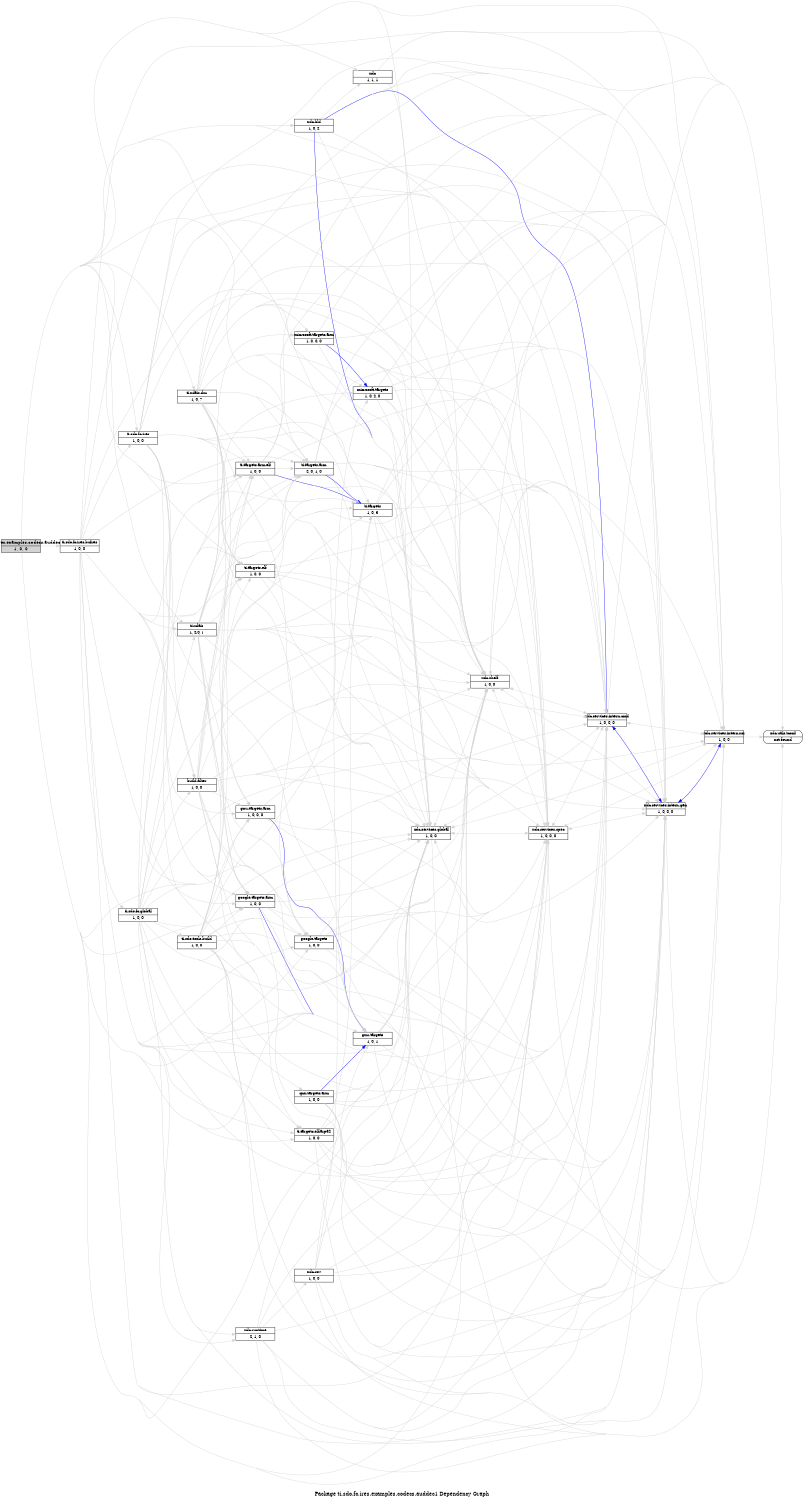 digraph dependencies {
    label="\nPackage ti.sdo.fc.ires.examples.codecs.auddec1 Dependency Graph";
    size="7.5,10";
    rankdir=LR;
    ranksep=".75";
    concentrate="true";
    node [fixedsize=true, width=1.5, style=filled, color=black];
    node [font=Helvetica, fontsize=12, fillcolor=lightgrey];
    ti_sdo_fc_ires_examples_codecs_auddec1 [shape=record,label="ti.sdo.fc.ires.examples.codecs.auddec1|1, 0, 0", URL="package.rel.xml"];
    node [fontsize=10, fillcolor=white];

    edge [style=solid, color=blue]

    edge [style=solid, color=lightgrey]
    xdc [shape=record,label="xdc|1, 1, 1", URL="../../../../../../../../../../../../../../rtree/install/trees/products/xdcprod/xdcprod-p43/product/Linux/xdctools_3_23_01_43/packages/xdc/package/package.rel.svg"];
    ti_sdo_fc_ires_examples_codecs_auddec1 -> xdc;
    xdc_services_global [shape=record,label="xdc.services.global|1, 0, 0", URL="../../../../../../../../../../../../../../rtree/install/trees/products/xdcprod/xdcprod-p43/product/Linux/xdctools_3_23_01_43/packages/xdc/services/global/package/package.rel.svg"];
    ti_sdo_fc_ires_examples_codecs_auddec1 -> xdc_services_global;
    xdc_bld [shape=record,label="xdc.bld|1, 0, 2", URL="../../../../../../../../../../../../../../rtree/install/trees/products/xdcprod/xdcprod-p43/product/Linux/xdctools_3_23_01_43/packages/xdc/bld/package/package.rel.svg"];
    ti_sdo_fc_ires_examples_codecs_auddec1 -> xdc_bld;
    ti_targets [shape=record,label="ti.targets|1, 0, 3", URL="../../../../../../../../../../../../../../rtree/install/trees/products/xdcprod/xdcprod-p43/product/Linux/xdctools_3_23_01_43/packages/ti/targets/package/package.rel.svg"];
    ti_sdo_fc_ires_examples_codecs_auddec1 -> ti_targets;
    ti_targets_elf [shape=record,label="ti.targets.elf|1, 0, 0", URL="../../../../../../../../../../../../../../rtree/install/trees/products/xdcprod/xdcprod-p43/product/Linux/xdctools_3_23_01_43/packages/ti/targets/elf/package/package.rel.svg"];
    ti_sdo_fc_ires_examples_codecs_auddec1 -> ti_targets_elf;
    ti_targets_elf_arp32 [shape=record,label="ti.targets.elf.arp32|1, 0, 0", URL="../../../../../../../../../../../../../../rtree/install/trees/products/xdcprod/xdcprod-p43/product/Linux/xdctools_3_23_01_43/packages/ti/targets/elf/arp32/package/package.rel.svg"];
    ti_sdo_fc_ires_examples_codecs_auddec1 -> ti_targets_elf_arp32;
    gnu_targets [shape=record,label="gnu.targets|1, 0, 1", URL="../../../../../../../../../../../../../../rtree/install/trees/products/xdcprod/xdcprod-p43/product/Linux/xdctools_3_23_01_43/packages/gnu/targets/package/package.rel.svg"];
    ti_sdo_fc_ires_examples_codecs_auddec1 -> gnu_targets;
    gnu_targets_arm [shape=record,label="gnu.targets.arm|1, 0, 0, 0", URL="../../../../../../../../../../../../../../rtree/install/trees/products/xdcprod/xdcprod-p43/product/Linux/xdctools_3_23_01_43/packages/gnu/targets/arm/package/package.rel.svg"];
    ti_sdo_fc_ires_examples_codecs_auddec1 -> gnu_targets_arm;
    google_targets [shape=record,label="google.targets|1, 0, 0", URL="../../../../../../../../../../../../../../rtree/install/trees/products/xdcprod/xdcprod-p43/product/Linux/xdctools_3_23_01_43/packages/google/targets/package/package.rel.svg"];
    ti_sdo_fc_ires_examples_codecs_auddec1 -> google_targets;
    google_targets_arm [shape=record,label="google.targets.arm|1, 0, 0", URL="../../../../../../../../../../../../../../rtree/install/trees/products/xdcprod/xdcprod-p43/product/Linux/xdctools_3_23_01_43/packages/google/targets/arm/package/package.rel.svg"];
    ti_sdo_fc_ires_examples_codecs_auddec1 -> google_targets_arm;
    ti_targets_arm [shape=record,label="ti.targets.arm|2, 0, 1, 0", URL="../../../../../../../../../../../../../../rtree/install/trees/products/xdcprod/xdcprod-p43/product/Linux/xdctools_3_23_01_43/packages/ti/targets/arm/package/package.rel.svg"];
    ti_sdo_fc_ires_examples_codecs_auddec1 -> ti_targets_arm;
    ti_targets_arm_elf [shape=record,label="ti.targets.arm.elf|1, 0, 0", URL="../../../../../../../../../../../../../../rtree/install/trees/products/xdcprod/xdcprod-p43/product/Linux/xdctools_3_23_01_43/packages/ti/targets/arm/elf/package/package.rel.svg"];
    ti_sdo_fc_ires_examples_codecs_auddec1 -> ti_targets_arm_elf;
    xdc_shelf [shape=record,label="xdc.shelf|1, 0, 0", URL="../../../../../../../../../../../../../../rtree/install/trees/products/xdcprod/xdcprod-p43/product/Linux/xdctools_3_23_01_43/packages/xdc/shelf/package/package.rel.svg"];
    ti_sdo_fc_ires_examples_codecs_auddec1 -> xdc_shelf;
    xdc_services_spec [shape=record,label="xdc.services.spec|1, 0, 0, 0", URL="../../../../../../../../../../../../../../rtree/install/trees/products/xdcprod/xdcprod-p43/product/Linux/xdctools_3_23_01_43/packages/xdc/services/spec/package/package.rel.svg"];
    ti_sdo_fc_ires_examples_codecs_auddec1 -> xdc_services_spec;
    xdc_services_intern_xsr [shape=record,label="xdc.services.intern.xsr|1, 0, 0", URL="../../../../../../../../../../../../../../rtree/install/trees/products/xdcprod/xdcprod-p43/product/Linux/xdctools_3_23_01_43/packages/xdc/services/intern/xsr/package/package.rel.svg"];
    ti_sdo_fc_ires_examples_codecs_auddec1 -> xdc_services_intern_xsr;
    xdc_services_intern_gen [shape=record,label="xdc.services.intern.gen|1, 0, 0, 0", URL="../../../../../../../../../../../../../../rtree/install/trees/products/xdcprod/xdcprod-p43/product/Linux/xdctools_3_23_01_43/packages/xdc/services/intern/gen/package/package.rel.svg"];
    ti_sdo_fc_ires_examples_codecs_auddec1 -> xdc_services_intern_gen;
    xdc_services_intern_cmd [shape=record,label="xdc.services.intern.cmd|1, 0, 0, 0", URL="../../../../../../../../../../../../../../rtree/install/trees/products/xdcprod/xdcprod-p43/product/Linux/xdctools_3_23_01_43/packages/xdc/services/intern/cmd/package/package.rel.svg"];
    ti_sdo_fc_ires_examples_codecs_auddec1 -> xdc_services_intern_cmd;
    ti_xdais_dm [shape=record,label="ti.xdais.dm|1, 0, 7", URL="../../../../../../../../../../../../../../wtree/library/trees/dais/dais-v03/exports/xdais_7_22_00_03/packages/ti/xdais/dm/package/package.rel.svg"];
    ti_sdo_fc_ires_examples_codecs_auddec1 -> ti_xdais_dm;
    ti_xdais [shape=record,label="ti.xdais|1, 2.0, 1", URL="../../../../../../../../../../../../../../wtree/library/trees/dais/dais-v03/exports/xdais_7_22_00_03/packages/ti/xdais/package/package.rel.svg"];
    ti_sdo_fc_ires_examples_codecs_auddec1 -> ti_xdais;
    ti_sdo_fc_ires_bufres [shape=record,label="ti.sdo.fc.ires.bufres|1, 0, 0", URL="../../../../bufres/package/package.rel.svg"];
    ti_sdo_fc_ires_examples_codecs_auddec1 -> ti_sdo_fc_ires_bufres;
    ti_sdo_fc_ires [shape=record,label="ti.sdo.fc.ires|1, 0, 0", URL="../../../../package/package.rel.svg"];
    ti_sdo_fc_ires_examples_codecs_auddec1 -> ti_sdo_fc_ires;

    edge [style=solid, color=blue]

    edge [style=solid, color=lightgrey]
    ti_sdo_fc_ires -> xdc_services_global;
    ti_sdo_fc_ires -> ti_targets;
    ti_sdo_fc_ires -> ti_targets_elf;
    ti_sdo_fc_ires -> ti_targets_elf_arp32;
    ti_sdo_fc_ires -> gnu_targets;
    ti_sdo_fc_ires -> gnu_targets_arm;
    ti_sdo_fc_ires -> google_targets;
    ti_sdo_fc_ires -> google_targets_arm;
    ti_sdo_fc_ires -> ti_targets_arm;
    ti_sdo_fc_ires -> ti_targets_arm_elf;
    build_filter [shape=record,label="build.filter|1, 0, 0", URL="../../../../../../../../build/filter/package/package.rel.svg"];
    ti_sdo_fc_ires -> build_filter;
    ti_sdo_fc_ires -> xdc_shelf;
    ti_sdo_fc_ires -> xdc_services_spec;
    ti_sdo_fc_ires -> xdc_services_intern_xsr;
    ti_sdo_fc_ires -> xdc_services_intern_gen;
    ti_sdo_fc_ires -> xdc_services_intern_cmd;

    edge [style=solid, color=blue]

    edge [style=solid, color=lightgrey]
    build_filter -> xdc_services_global;
    build_filter -> ti_targets;
    build_filter -> ti_targets_elf;
    build_filter -> ti_targets_elf_arp32;
    build_filter -> gnu_targets;
    build_filter -> gnu_targets_arm;
    build_filter -> google_targets;
    build_filter -> google_targets_arm;
    build_filter -> ti_targets_arm;
    build_filter -> ti_targets_arm_elf;
    build_filter -> xdc_shelf;
    build_filter -> xdc_services_spec;
    build_filter -> xdc_services_intern_xsr;
    build_filter -> xdc_services_intern_gen;
    build_filter -> xdc_services_intern_cmd;

    edge [style=solid, color=blue]

    edge [style=solid, color=lightgrey]
    ti_sdo_fc_ires_bufres -> xdc_services_global;
    ti_sdo_fc_ires_bufres -> ti_targets;
    ti_sdo_fc_ires_bufres -> ti_targets_elf;
    ti_sdo_fc_ires_bufres -> ti_targets_elf_arp32;
    ti_sdo_fc_ires_bufres -> gnu_targets;
    ti_sdo_fc_ires_bufres -> gnu_targets_arm;
    ti_sdo_fc_ires_bufres -> google_targets;
    ti_sdo_fc_ires_bufres -> google_targets_arm;
    ti_sdo_fc_ires_bufres -> ti_targets_arm;
    ti_sdo_fc_ires_bufres -> ti_targets_arm_elf;
    ti_sdo_fc_ires_bufres -> build_filter;
    ti_sdo_fc_ires_bufres -> xdc_shelf;
    ti_sdo_fc_ires_bufres -> xdc_services_spec;
    ti_sdo_fc_ires_bufres -> xdc_services_intern_xsr;
    ti_sdo_fc_ires_bufres -> xdc_services_intern_gen;
    ti_sdo_fc_ires_bufres -> xdc_services_intern_cmd;
    xdc_runtime [shape=record,label="xdc.runtime|2, 1, 0", URL="../../../../../../../../../../../../../../rtree/install/trees/products/xdcprod/xdcprod-p43/product/Linux/xdctools_3_23_01_43/packages/xdc/runtime/package/package.rel.svg"];
    ti_sdo_fc_ires_bufres -> xdc_runtime;
    ti_sdo_fc_global [shape=record,label="ti.sdo.fc.global|1, 0, 0", URL="../../../../../global/package/package.rel.svg"];
    ti_sdo_fc_ires_bufres -> ti_sdo_fc_global;
    ti_sdo_fc_ires_bufres -> ti_sdo_fc_ires;
    ti_sdo_fc_ires_bufres -> ti_xdais;

    edge [style=solid, color=blue]

    edge [style=solid, color=lightgrey]
    ti_sdo_fc_global -> xdc_services_global;
    ti_sdo_fc_global -> ti_targets;
    ti_sdo_fc_global -> ti_targets_elf;
    ti_sdo_fc_global -> ti_targets_elf_arp32;
    ti_sdo_fc_global -> gnu_targets;
    ti_sdo_fc_global -> gnu_targets_arm;
    ti_sdo_fc_global -> google_targets;
    ti_sdo_fc_global -> google_targets_arm;
    ti_sdo_fc_global -> ti_targets_arm;
    ti_sdo_fc_global -> ti_targets_arm_elf;
    qnx_targets_arm [shape=record,label="qnx.targets.arm|1, 0, 0", URL="../../../../../../../../../../../../../../rtree/install/trees/products/xdcprod/xdcprod-p43/product/Linux/xdctools_3_23_01_43/packages/qnx/targets/arm/package/package.rel.svg"];
    ti_sdo_fc_global -> qnx_targets_arm;
    ti_sdo_fc_global -> build_filter;
    ti_sdo_tools_build [shape=record,label="ti.sdo.tools.build|1, 0, 0", URL="../../../../../../../../../../../osal/osal-e09/exports/osal_1_22_01_09/packages/ti/sdo/tools/build/package/package.rel.svg"];
    ti_sdo_fc_global -> ti_sdo_tools_build;
    ti_sdo_fc_global -> xdc_shelf;
    ti_sdo_fc_global -> xdc_services_spec;
    ti_sdo_fc_global -> xdc_services_intern_xsr;
    ti_sdo_fc_global -> xdc_services_intern_gen;
    ti_sdo_fc_global -> xdc_services_intern_cmd;
    ti_sdo_fc_global -> xdc_runtime;
    ti_sdo_fc_global -> ti_xdais;

    edge [style=solid, color=blue]

    edge [style=solid, color=lightgrey]
    ti_sdo_tools_build -> xdc_services_global;
    ti_sdo_tools_build -> ti_targets;
    ti_sdo_tools_build -> ti_targets_elf;
    ti_sdo_tools_build -> ti_targets_arm;
    ti_sdo_tools_build -> ti_targets_arm_elf;
    ti_sdo_tools_build -> gnu_targets;
    ti_sdo_tools_build -> gnu_targets_arm;
    ti_sdo_tools_build -> qnx_targets_arm;
    ti_sdo_tools_build -> google_targets;
    ti_sdo_tools_build -> google_targets_arm;
    ti_sdo_tools_build -> xdc_shelf;
    ti_sdo_tools_build -> xdc_services_spec;
    ti_sdo_tools_build -> xdc_services_intern_xsr;
    ti_sdo_tools_build -> xdc_services_intern_gen;
    ti_sdo_tools_build -> xdc_services_intern_cmd;

    edge [style=solid, color=blue]
    qnx_targets_arm -> gnu_targets;

    edge [style=solid, color=lightgrey]
    qnx_targets_arm -> xdc_services_global;
    qnx_targets_arm -> xdc_shelf;
    qnx_targets_arm -> xdc_services_intern_gen;
    qnx_targets_arm -> xdc_services_intern_xsr;
    qnx_targets_arm -> xdc_services_spec;
    qnx_targets_arm -> xdc_services_intern_cmd;

    edge [style=solid, color=blue]

    edge [style=solid, color=lightgrey]
    xdc_utils_tconf [shape=record,label="xdc.utils.tconf|not found"style=rounded, ];
    xdc_runtime -> xdc_utils_tconf;
    xdc_runtime -> xdc_services_global;
    xdc_rov [shape=record,label="xdc.rov|1, 0, 0", URL="../../../../../../../../../../../../../../rtree/install/trees/products/xdcprod/xdcprod-p43/product/Linux/xdctools_3_23_01_43/packages/xdc/rov/package/package.rel.svg"];
    xdc_runtime -> xdc_rov;
    xdc_runtime -> xdc_services_intern_gen;
    xdc_runtime -> xdc_services_spec;
    xdc_runtime -> xdc_services_intern_xsr;
    xdc_runtime -> xdc_shelf;
    xdc_runtime -> xdc_services_intern_cmd;

    edge [style=solid, color=blue]

    edge [style=solid, color=lightgrey]
    xdc_rov -> xdc_utils_tconf;
    xdc_rov -> xdc_services_global;
    xdc_rov -> gnu_targets;
    microsoft_targets [shape=record,label="microsoft.targets|1, 0, 2, 0", URL="../../../../../../../../../../../../../../rtree/install/trees/products/xdcprod/xdcprod-p43/product/Linux/xdctools_3_23_01_43/packages/microsoft/targets/package/package.rel.svg"];
    xdc_rov -> microsoft_targets;
    xdc_rov -> xdc_services_intern_gen;
    xdc_rov -> xdc_services_spec;
    xdc_rov -> xdc_services_intern_xsr;
    xdc_rov -> xdc_shelf;
    xdc_rov -> xdc_services_intern_cmd;

    edge [style=solid, color=blue]

    edge [style=solid, color=lightgrey]
    microsoft_targets -> xdc_services_global;
    microsoft_targets -> xdc_shelf;
    microsoft_targets -> xdc_services_intern_gen;
    microsoft_targets -> xdc_services_intern_xsr;
    microsoft_targets -> xdc_services_spec;
    microsoft_targets -> xdc_services_intern_cmd;

    edge [style=solid, color=blue]

    edge [style=solid, color=lightgrey]

    edge [style=solid, color=blue]

    edge [style=solid, color=lightgrey]
    ti_xdais -> xdc_services_global;
    ti_xdais -> ti_targets;
    ti_xdais -> ti_targets_elf;
    ti_xdais -> ti_targets_arm;
    ti_xdais -> ti_targets_arm_elf;
    ti_xdais -> gnu_targets;
    ti_xdais -> gnu_targets_arm;
    ti_xdais -> google_targets;
    ti_xdais -> google_targets_arm;
    ti_xdais -> microsoft_targets;
    microsoft_targets_arm [shape=record,label="microsoft.targets.arm|1, 0, 0, 0", URL="../../../../../../../../../../../../../../rtree/install/trees/products/xdcprod/xdcprod-p43/product/Linux/xdctools_3_23_01_43/packages/microsoft/targets/arm/package/package.rel.svg"];
    ti_xdais -> microsoft_targets_arm;
    ti_xdais -> xdc_services_intern_cmd;
    ti_xdais -> xdc_shelf;
    ti_xdais -> xdc_services_spec;
    ti_xdais -> xdc_services_intern_xsr;
    ti_xdais -> xdc_services_intern_gen;

    edge [style=solid, color=blue]
    microsoft_targets_arm -> microsoft_targets;

    edge [style=solid, color=lightgrey]
    microsoft_targets_arm -> xdc_services_global;
    microsoft_targets_arm -> microsoft_targets;
    microsoft_targets_arm -> xdc_shelf;
    microsoft_targets_arm -> xdc_services_intern_gen;
    microsoft_targets_arm -> xdc_services_intern_xsr;
    microsoft_targets_arm -> xdc_services_spec;
    microsoft_targets_arm -> xdc_services_intern_cmd;

    edge [style=solid, color=blue]

    edge [style=solid, color=lightgrey]
    ti_xdais_dm -> xdc_services_global;
    ti_xdais_dm -> ti_targets;
    ti_xdais_dm -> ti_targets_elf;
    ti_xdais_dm -> ti_targets_arm;
    ti_xdais_dm -> ti_targets_arm_elf;
    ti_xdais_dm -> gnu_targets;
    ti_xdais_dm -> gnu_targets_arm;
    ti_xdais_dm -> google_targets;
    ti_xdais_dm -> google_targets_arm;
    ti_xdais_dm -> microsoft_targets;
    ti_xdais_dm -> microsoft_targets_arm;
    ti_xdais_dm -> xdc_services_intern_cmd;
    ti_xdais_dm -> xdc_shelf;
    ti_xdais_dm -> xdc_services_spec;
    ti_xdais_dm -> xdc_services_intern_xsr;
    ti_xdais_dm -> xdc_services_intern_gen;

    edge [style=solid, color=blue]
    xdc_services_intern_cmd -> xdc_shelf;
    xdc_services_intern_cmd -> xdc_services_spec;
    xdc_services_intern_cmd -> xdc_services_global;
    xdc_services_intern_cmd -> xdc_services_intern_gen;

    edge [style=solid, color=lightgrey]
    xdc_services_intern_cmd -> xdc_utils_tconf;
    xdc_services_intern_cmd -> xdc_services_global;
    xdc_services_intern_cmd -> xdc_services_intern_gen;
    xdc_services_intern_cmd -> xdc_services_spec;
    xdc_services_intern_cmd -> xdc_services_intern_xsr;
    xdc_services_intern_cmd -> xdc_shelf;

    edge [style=solid, color=blue]
    xdc_services_intern_gen -> xdc_shelf;
    xdc_services_intern_gen -> xdc_services_spec;
    xdc_services_intern_gen -> xdc_services_global;
    xdc_services_intern_gen -> xdc_services_intern_xsr;

    edge [style=solid, color=lightgrey]
    xdc_services_intern_gen -> xdc_utils_tconf;
    xdc_services_intern_gen -> xdc_services_global;
    xdc_services_intern_gen -> xdc_services_spec;
    xdc_services_intern_gen -> xdc_services_intern_xsr;
    xdc_services_intern_gen -> xdc_shelf;
    xdc_services_intern_gen -> xdc_services_intern_cmd;

    edge [style=solid, color=blue]
    xdc_services_intern_xsr -> xdc_services_global;

    edge [style=solid, color=lightgrey]
    xdc_services_intern_xsr -> xdc_utils_tconf;
    xdc_services_intern_xsr -> xdc_services_global;
    xdc_services_intern_xsr -> xdc_services_intern_gen;
    xdc_services_intern_xsr -> xdc_services_spec;
    xdc_services_intern_xsr -> xdc_shelf;
    xdc_services_intern_xsr -> xdc_services_intern_cmd;

    edge [style=solid, color=blue]
    xdc_services_spec -> xdc_shelf;

    edge [style=solid, color=lightgrey]
    xdc_services_spec -> xdc_utils_tconf;
    xdc_services_spec -> xdc_services_global;
    xdc_services_spec -> xdc_services_intern_gen;
    xdc_services_spec -> xdc_services_intern_xsr;
    xdc_services_spec -> xdc_shelf;
    xdc_services_spec -> xdc_services_intern_cmd;

    edge [style=solid, color=blue]

    edge [style=solid, color=lightgrey]
    xdc_shelf -> xdc_utils_tconf;
    xdc_shelf -> xdc_services_global;
    xdc_shelf -> xdc_services_intern_gen;
    xdc_shelf -> xdc_services_spec;
    xdc_shelf -> xdc_services_intern_xsr;
    xdc_shelf -> xdc_services_intern_cmd;

    edge [style=solid, color=blue]
    ti_targets_arm_elf -> ti_targets;

    edge [style=solid, color=lightgrey]
    ti_targets_arm_elf -> xdc_services_global;
    ti_targets_arm_elf -> ti_targets;
    ti_targets_arm_elf -> ti_targets_arm;
    ti_targets_arm_elf -> xdc_shelf;
    ti_targets_arm_elf -> xdc_services_intern_gen;
    ti_targets_arm_elf -> xdc_services_intern_xsr;
    ti_targets_arm_elf -> xdc_services_spec;
    ti_targets_arm_elf -> xdc_services_intern_cmd;

    edge [style=solid, color=blue]
    ti_targets_arm -> ti_targets;

    edge [style=solid, color=lightgrey]
    ti_targets_arm -> xdc_services_global;
    ti_targets_arm -> ti_targets;
    ti_targets_arm -> xdc_shelf;
    ti_targets_arm -> xdc_services_intern_gen;
    ti_targets_arm -> xdc_services_intern_xsr;
    ti_targets_arm -> xdc_services_spec;
    ti_targets_arm -> xdc_services_intern_cmd;

    edge [style=solid, color=blue]
    google_targets_arm -> gnu_targets;

    edge [style=solid, color=lightgrey]
    google_targets_arm -> xdc_services_global;
    google_targets_arm -> google_targets;
    google_targets_arm -> xdc_shelf;
    google_targets_arm -> xdc_services_intern_gen;
    google_targets_arm -> xdc_services_intern_xsr;
    google_targets_arm -> xdc_services_spec;
    google_targets_arm -> xdc_services_intern_cmd;

    edge [style=solid, color=blue]

    edge [style=solid, color=lightgrey]
    google_targets -> xdc_services_global;
    google_targets -> xdc_shelf;
    google_targets -> xdc_services_intern_gen;
    google_targets -> xdc_services_intern_xsr;
    google_targets -> xdc_services_spec;
    google_targets -> xdc_services_intern_cmd;

    edge [style=solid, color=blue]
    gnu_targets_arm -> gnu_targets;

    edge [style=solid, color=lightgrey]
    gnu_targets_arm -> xdc_services_global;
    gnu_targets_arm -> gnu_targets;
    gnu_targets_arm -> xdc_shelf;
    gnu_targets_arm -> xdc_services_intern_gen;
    gnu_targets_arm -> xdc_services_intern_xsr;
    gnu_targets_arm -> xdc_services_spec;
    gnu_targets_arm -> xdc_services_intern_cmd;

    edge [style=solid, color=blue]

    edge [style=solid, color=lightgrey]
    gnu_targets -> xdc_services_global;
    gnu_targets -> xdc_shelf;
    gnu_targets -> xdc_services_intern_gen;
    gnu_targets -> xdc_services_intern_xsr;
    gnu_targets -> xdc_services_spec;
    gnu_targets -> xdc_services_intern_cmd;

    edge [style=solid, color=blue]

    edge [style=solid, color=lightgrey]
    ti_targets_elf_arp32 -> xdc_services_global;
    ti_targets_elf_arp32 -> ti_targets;
    ti_targets_elf_arp32 -> xdc_shelf;
    ti_targets_elf_arp32 -> xdc_services_intern_gen;
    ti_targets_elf_arp32 -> xdc_services_intern_xsr;
    ti_targets_elf_arp32 -> xdc_services_spec;
    ti_targets_elf_arp32 -> xdc_services_intern_cmd;

    edge [style=solid, color=blue]

    edge [style=solid, color=lightgrey]
    ti_targets_elf -> xdc_services_global;
    ti_targets_elf -> ti_targets;
    ti_targets_elf -> xdc_shelf;
    ti_targets_elf -> xdc_services_intern_gen;
    ti_targets_elf -> xdc_services_intern_xsr;
    ti_targets_elf -> xdc_services_spec;
    ti_targets_elf -> xdc_services_intern_cmd;

    edge [style=solid, color=blue]

    edge [style=solid, color=lightgrey]
    ti_targets -> xdc_services_global;
    ti_targets -> xdc_shelf;
    ti_targets -> xdc_services_intern_gen;
    ti_targets -> xdc_services_intern_xsr;
    ti_targets -> xdc_services_spec;
    ti_targets -> xdc_services_intern_cmd;

    edge [style=solid, color=blue]
    xdc_bld -> xdc_services_global;
    xdc_bld -> xdc_services_intern_cmd;

    edge [style=solid, color=lightgrey]
    xdc_bld -> xdc_utils_tconf;
    xdc_bld -> xdc;
    xdc_bld -> xdc_services_global;
    xdc_bld -> xdc_services_intern_gen;
    xdc_bld -> xdc_services_spec;
    xdc_bld -> xdc_services_intern_xsr;
    xdc_bld -> xdc_shelf;
    xdc_bld -> xdc_services_intern_cmd;

    edge [style=solid, color=blue]

    edge [style=solid, color=lightgrey]
    xdc_services_global -> xdc_utils_tconf;
    xdc_services_global -> xdc_services_intern_gen;
    xdc_services_global -> xdc_services_spec;
    xdc_services_global -> xdc_services_intern_xsr;
    xdc_services_global -> xdc_shelf;
    xdc_services_global -> xdc_services_intern_cmd;

    edge [style=solid, color=blue]

    edge [style=solid, color=lightgrey]
    xdc -> xdc_utils_tconf;
    xdc -> xdc_services_global;
}
